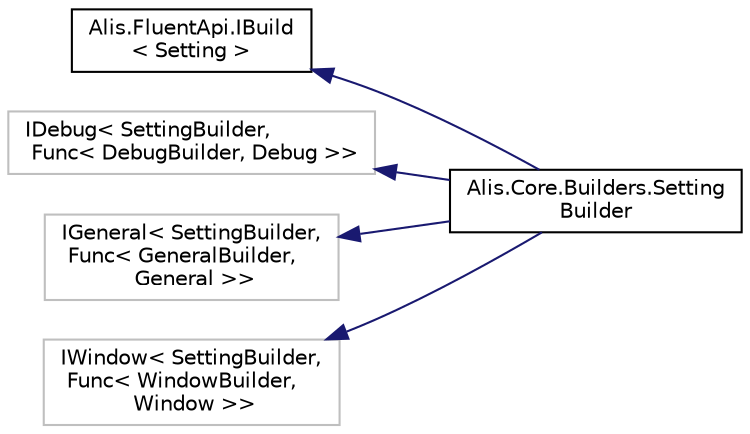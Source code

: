 digraph "Graphical Class Hierarchy"
{
 // LATEX_PDF_SIZE
  edge [fontname="Helvetica",fontsize="10",labelfontname="Helvetica",labelfontsize="10"];
  node [fontname="Helvetica",fontsize="10",shape=record];
  rankdir="LR";
  Node431 [label="Alis.FluentApi.IBuild\l\< Setting \>",height=0.2,width=0.4,color="black", fillcolor="white", style="filled",URL="$interface_alis_1_1_fluent_api_1_1_i_build.html",tooltip=" "];
  Node431 -> Node0 [dir="back",color="midnightblue",fontsize="10",style="solid",fontname="Helvetica"];
  Node0 [label="Alis.Core.Builders.Setting\lBuilder",height=0.2,width=0.4,color="black", fillcolor="white", style="filled",URL="$class_alis_1_1_core_1_1_builders_1_1_setting_builder.html",tooltip="Define a builder."];
  Node415 [label="IDebug\< SettingBuilder,\l Func\< DebugBuilder, Debug \>\>",height=0.2,width=0.4,color="grey75", fillcolor="white", style="filled",tooltip=" "];
  Node415 -> Node0 [dir="back",color="midnightblue",fontsize="10",style="solid",fontname="Helvetica"];
  Node343 [label="IGeneral\< SettingBuilder,\l Func\< GeneralBuilder,\l General \>\>",height=0.2,width=0.4,color="grey75", fillcolor="white", style="filled",tooltip=" "];
  Node343 -> Node0 [dir="back",color="midnightblue",fontsize="10",style="solid",fontname="Helvetica"];
  Node298 [label="IWindow\< SettingBuilder,\l Func\< WindowBuilder,\l Window \>\>",height=0.2,width=0.4,color="grey75", fillcolor="white", style="filled",tooltip=" "];
  Node298 -> Node0 [dir="back",color="midnightblue",fontsize="10",style="solid",fontname="Helvetica"];
}
